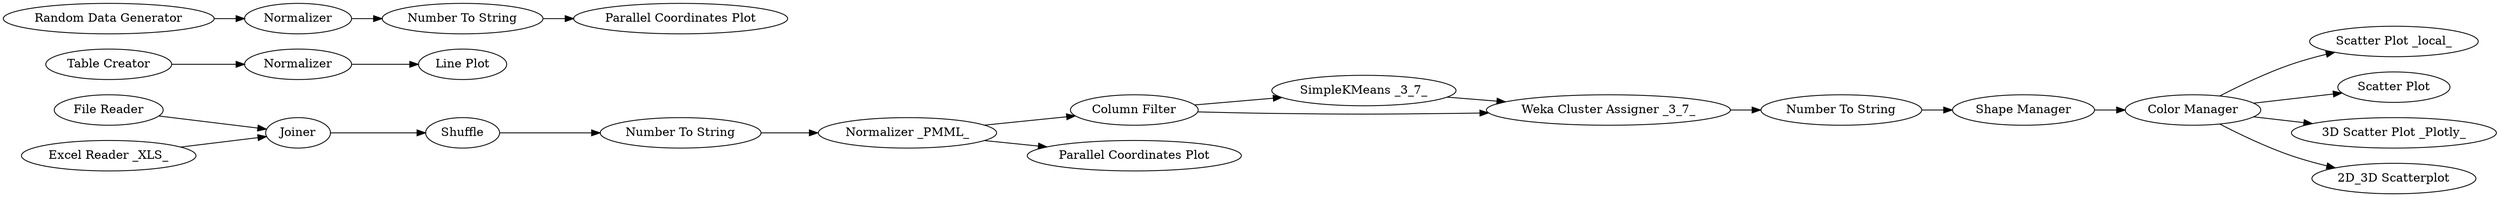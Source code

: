 digraph {
	91 [label="File Reader"]
	95 [label=Joiner]
	139 [label="Normalizer _PMML_"]
	143 [label="Excel Reader _XLS_"]
	144 [label="Number To String"]
	145 [label="Scatter Plot _local_"]
	146 [label="Color Manager"]
	148 [label="Shape Manager"]
	151 [label="Scatter Plot"]
	153 [label=Shuffle]
	155 [label="3D Scatter Plot _Plotly_"]
	156 [label="Column Filter"]
	157 [label="SimpleKMeans _3_7_"]
	158 [label="Weka Cluster Assigner _3_7_"]
	159 [label="Number To String"]
	162 [label="Table Creator"]
	163 [label="Line Plot"]
	164 [label=Normalizer]
	165 [label="2D_3D Scatterplot"]
	166 [label="Parallel Coordinates Plot"]
	167 [label="Random Data Generator"]
	168 [label=Normalizer]
	169 [label="Parallel Coordinates Plot"]
	170 [label="Number To String"]
	91 -> 95
	95 -> 153
	139 -> 156
	139 -> 166
	143 -> 95
	144 -> 139
	146 -> 145
	146 -> 151
	146 -> 155
	146 -> 165
	148 -> 146
	153 -> 144
	156 -> 157
	156 -> 158
	157 -> 158
	158 -> 159
	159 -> 148
	162 -> 164
	164 -> 163
	167 -> 168
	168 -> 170
	170 -> 169
	rankdir=LR
}
